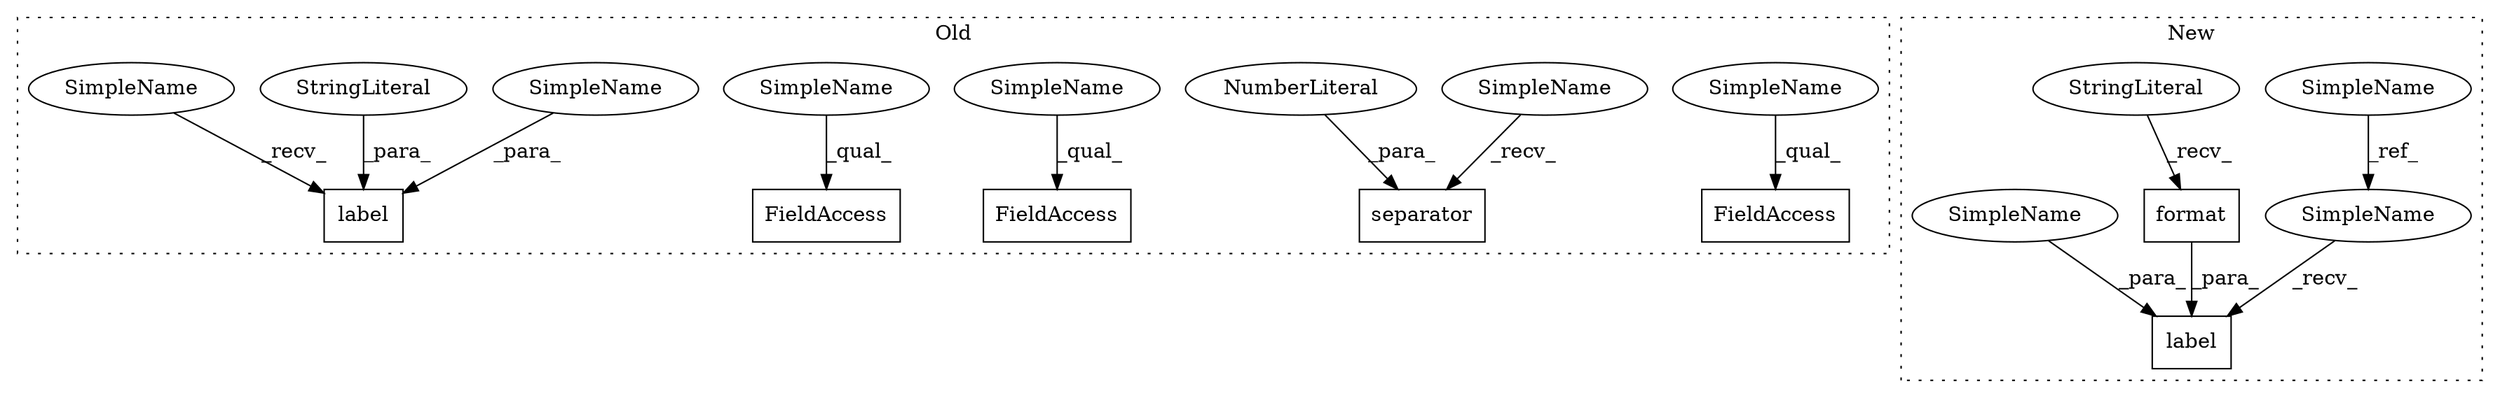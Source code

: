 digraph G {
subgraph cluster0 {
1 [label="separator" a="32" s="1418,1435" l="10,1" shape="box"];
4 [label="label" a="32" s="2472,2527" l="6,1" shape="box"];
5 [label="NumberLiteral" a="34" s="1434" l="1" shape="ellipse"];
7 [label="StringLiteral" a="45" s="2488" l="39" shape="ellipse"];
9 [label="FieldAccess" a="22" s="1796" l="19" shape="box"];
10 [label="FieldAccess" a="22" s="1388" l="19" shape="box"];
11 [label="FieldAccess" a="22" s="1636" l="19" shape="box"];
13 [label="SimpleName" a="42" s="1636" l="4" shape="ellipse"];
14 [label="SimpleName" a="42" s="1388" l="4" shape="ellipse"];
15 [label="SimpleName" a="42" s="1796" l="4" shape="ellipse"];
16 [label="SimpleName" a="42" s="2483" l="4" shape="ellipse"];
17 [label="SimpleName" a="42" s="1414" l="3" shape="ellipse"];
18 [label="SimpleName" a="42" s="2468" l="3" shape="ellipse"];
label = "Old";
style="dotted";
}
subgraph cluster1 {
2 [label="label" a="32" s="3010,3058" l="6,1" shape="box"];
3 [label="SimpleName" a="42" s="1963" l="3" shape="ellipse"];
6 [label="format" a="32" s="3039,3057" l="7,1" shape="box"];
8 [label="StringLiteral" a="45" s="3026" l="12" shape="ellipse"];
12 [label="SimpleName" a="42" s="3006" l="3" shape="ellipse"];
19 [label="SimpleName" a="42" s="3021" l="4" shape="ellipse"];
label = "New";
style="dotted";
}
3 -> 12 [label="_ref_"];
5 -> 1 [label="_para_"];
6 -> 2 [label="_para_"];
7 -> 4 [label="_para_"];
8 -> 6 [label="_recv_"];
12 -> 2 [label="_recv_"];
13 -> 11 [label="_qual_"];
14 -> 10 [label="_qual_"];
15 -> 9 [label="_qual_"];
16 -> 4 [label="_para_"];
17 -> 1 [label="_recv_"];
18 -> 4 [label="_recv_"];
19 -> 2 [label="_para_"];
}